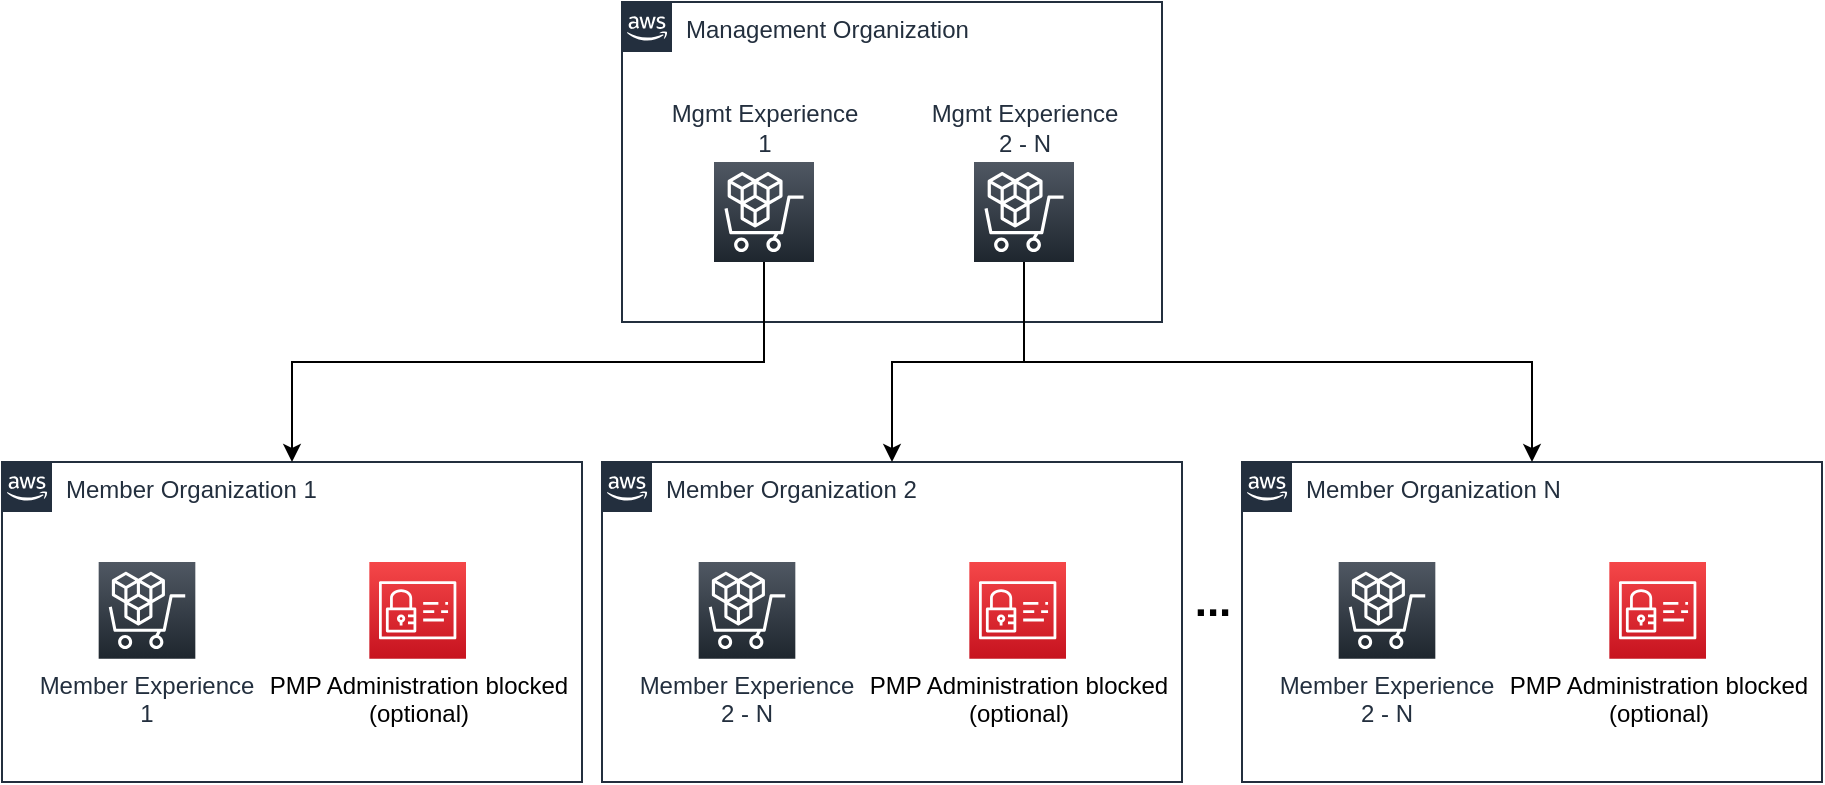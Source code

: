 <mxfile version="12.4.8" type="device"><diagram id="PRNArb7vXkjO8QzhsVBS" name="Page-1"><mxGraphModel dx="1722" dy="846" grid="1" gridSize="10" guides="1" tooltips="1" connect="1" arrows="1" fold="1" page="1" pageScale="1" pageWidth="1169" pageHeight="827" background="none" math="0" shadow="0"><root><mxCell id="0"/><mxCell id="1" parent="0"/><mxCell id="VTlYIeMnMra8rWV89wXe-1" value="" style="group" vertex="1" connectable="0" parent="1"><mxGeometry x="440" y="60" width="600" height="390" as="geometry"/></mxCell><mxCell id="VTlYIeMnMra8rWV89wXe-2" value="Management Organization" style="points=[[0,0],[0.25,0],[0.5,0],[0.75,0],[1,0],[1,0.25],[1,0.5],[1,0.75],[1,1],[0.75,1],[0.5,1],[0.25,1],[0,1],[0,0.75],[0,0.5],[0,0.25]];outlineConnect=0;gradientColor=none;html=1;whiteSpace=wrap;fontSize=12;fontStyle=0;shape=mxgraph.aws4.group;grIcon=mxgraph.aws4.group_aws_cloud_alt;strokeColor=#232F3E;fillColor=none;verticalAlign=top;align=left;spacingLeft=30;fontColor=#232F3E;dashed=0;" vertex="1" parent="VTlYIeMnMra8rWV89wXe-1"><mxGeometry width="270" height="160" as="geometry"/></mxCell><mxCell id="VTlYIeMnMra8rWV89wXe-4" value="Mgmt Experience&lt;br&gt;1" style="gradientDirection=north;outlineConnect=0;fontColor=#232F3E;gradientColor=#505863;fillColor=#1E262E;strokeColor=#ffffff;dashed=0;verticalLabelPosition=top;verticalAlign=bottom;align=center;html=1;fontSize=12;fontStyle=0;aspect=fixed;shape=mxgraph.aws4.resourceIcon;resIcon=mxgraph.aws4.marketplace;labelPosition=center;" vertex="1" parent="VTlYIeMnMra8rWV89wXe-1"><mxGeometry x="46.0" y="80" width="50" height="50" as="geometry"/></mxCell><mxCell id="VTlYIeMnMra8rWV89wXe-6" value="Mgmt Experience &lt;br&gt;2 - N" style="gradientDirection=north;outlineConnect=0;fontColor=#232F3E;gradientColor=#505863;fillColor=#1E262E;strokeColor=#ffffff;dashed=0;verticalLabelPosition=top;verticalAlign=bottom;align=center;html=1;fontSize=12;fontStyle=0;aspect=fixed;shape=mxgraph.aws4.resourceIcon;resIcon=mxgraph.aws4.marketplace;labelPosition=center;" vertex="1" parent="VTlYIeMnMra8rWV89wXe-1"><mxGeometry x="176" y="80" width="50" height="50" as="geometry"/></mxCell><mxCell id="VTlYIeMnMra8rWV89wXe-22" value="" style="group" vertex="1" connectable="0" parent="VTlYIeMnMra8rWV89wXe-1"><mxGeometry x="310" y="230" width="290" height="160" as="geometry"/></mxCell><mxCell id="VTlYIeMnMra8rWV89wXe-23" value="" style="group" vertex="1" connectable="0" parent="VTlYIeMnMra8rWV89wXe-22"><mxGeometry width="290" height="160" as="geometry"/></mxCell><mxCell id="VTlYIeMnMra8rWV89wXe-24" value="Member Organization N" style="points=[[0,0],[0.25,0],[0.5,0],[0.75,0],[1,0],[1,0.25],[1,0.5],[1,0.75],[1,1],[0.75,1],[0.5,1],[0.25,1],[0,1],[0,0.75],[0,0.5],[0,0.25]];outlineConnect=0;gradientColor=none;html=1;whiteSpace=wrap;fontSize=12;fontStyle=0;shape=mxgraph.aws4.group;grIcon=mxgraph.aws4.group_aws_cloud_alt;strokeColor=#232F3E;fillColor=none;verticalAlign=top;align=left;spacingLeft=30;fontColor=#232F3E;dashed=0;" vertex="1" parent="VTlYIeMnMra8rWV89wXe-23"><mxGeometry width="290" height="160" as="geometry"/></mxCell><mxCell id="VTlYIeMnMra8rWV89wXe-25" value="PMP Administration blocked&lt;br&gt;(optional)" style="outlineConnect=0;fontColor=#000000;gradientColor=#F54749;gradientDirection=north;fillColor=#C7131F;strokeColor=#ffffff;dashed=0;verticalLabelPosition=bottom;verticalAlign=top;align=center;html=1;fontSize=12;fontStyle=0;aspect=fixed;shape=mxgraph.aws4.resourceIcon;resIcon=mxgraph.aws4.identity_and_access_management;" vertex="1" parent="VTlYIeMnMra8rWV89wXe-23"><mxGeometry x="183.667" y="50" width="48.333" height="48.333" as="geometry"/></mxCell><mxCell id="VTlYIeMnMra8rWV89wXe-26" value="Member Experience&lt;br&gt;2 - N" style="gradientDirection=north;outlineConnect=0;fontColor=#232F3E;gradientColor=#505863;fillColor=#1E262E;strokeColor=#ffffff;dashed=0;verticalLabelPosition=bottom;verticalAlign=top;align=center;html=1;fontSize=12;fontStyle=0;aspect=fixed;shape=mxgraph.aws4.resourceIcon;resIcon=mxgraph.aws4.marketplace;labelPosition=center;" vertex="1" parent="VTlYIeMnMra8rWV89wXe-23"><mxGeometry x="48.333" y="50" width="48.333" height="48.333" as="geometry"/></mxCell><mxCell id="VTlYIeMnMra8rWV89wXe-30" style="edgeStyle=orthogonalEdgeStyle;rounded=0;orthogonalLoop=1;jettySize=auto;html=1;entryX=0.5;entryY=0;entryDx=0;entryDy=0;fontSize=22;" edge="1" parent="VTlYIeMnMra8rWV89wXe-1" source="VTlYIeMnMra8rWV89wXe-6" target="VTlYIeMnMra8rWV89wXe-24"><mxGeometry relative="1" as="geometry"><Array as="points"><mxPoint x="201" y="180"/><mxPoint x="455" y="180"/></Array></mxGeometry></mxCell><mxCell id="VTlYIeMnMra8rWV89wXe-16" value="" style="group" vertex="1" connectable="0" parent="1"><mxGeometry x="130" y="290" width="290" height="160" as="geometry"/></mxCell><mxCell id="VTlYIeMnMra8rWV89wXe-14" value="" style="group" vertex="1" connectable="0" parent="VTlYIeMnMra8rWV89wXe-16"><mxGeometry width="290" height="160" as="geometry"/></mxCell><mxCell id="VTlYIeMnMra8rWV89wXe-9" value="Member Organization 1" style="points=[[0,0],[0.25,0],[0.5,0],[0.75,0],[1,0],[1,0.25],[1,0.5],[1,0.75],[1,1],[0.75,1],[0.5,1],[0.25,1],[0,1],[0,0.75],[0,0.5],[0,0.25]];outlineConnect=0;gradientColor=none;html=1;whiteSpace=wrap;fontSize=12;fontStyle=0;shape=mxgraph.aws4.group;grIcon=mxgraph.aws4.group_aws_cloud_alt;strokeColor=#232F3E;fillColor=none;verticalAlign=top;align=left;spacingLeft=30;fontColor=#232F3E;dashed=0;" vertex="1" parent="VTlYIeMnMra8rWV89wXe-14"><mxGeometry width="290" height="160" as="geometry"/></mxCell><mxCell id="VTlYIeMnMra8rWV89wXe-7" value="PMP Administration blocked&lt;br&gt;(optional)" style="outlineConnect=0;fontColor=#000000;gradientColor=#F54749;gradientDirection=north;fillColor=#C7131F;strokeColor=#ffffff;dashed=0;verticalLabelPosition=bottom;verticalAlign=top;align=center;html=1;fontSize=12;fontStyle=0;aspect=fixed;shape=mxgraph.aws4.resourceIcon;resIcon=mxgraph.aws4.identity_and_access_management;" vertex="1" parent="VTlYIeMnMra8rWV89wXe-14"><mxGeometry x="183.667" y="50" width="48.333" height="48.333" as="geometry"/></mxCell><mxCell id="VTlYIeMnMra8rWV89wXe-11" value="Member Experience&lt;br&gt;1" style="gradientDirection=north;outlineConnect=0;fontColor=#232F3E;gradientColor=#505863;fillColor=#1E262E;strokeColor=#ffffff;dashed=0;verticalLabelPosition=bottom;verticalAlign=top;align=center;html=1;fontSize=12;fontStyle=0;aspect=fixed;shape=mxgraph.aws4.resourceIcon;resIcon=mxgraph.aws4.marketplace;labelPosition=center;" vertex="1" parent="VTlYIeMnMra8rWV89wXe-14"><mxGeometry x="48.333" y="50" width="48.333" height="48.333" as="geometry"/></mxCell><mxCell id="VTlYIeMnMra8rWV89wXe-17" value="" style="group" vertex="1" connectable="0" parent="1"><mxGeometry x="430" y="290" width="290" height="160" as="geometry"/></mxCell><mxCell id="VTlYIeMnMra8rWV89wXe-18" value="" style="group" vertex="1" connectable="0" parent="VTlYIeMnMra8rWV89wXe-17"><mxGeometry width="290" height="160" as="geometry"/></mxCell><mxCell id="VTlYIeMnMra8rWV89wXe-19" value="Member Organization 2" style="points=[[0,0],[0.25,0],[0.5,0],[0.75,0],[1,0],[1,0.25],[1,0.5],[1,0.75],[1,1],[0.75,1],[0.5,1],[0.25,1],[0,1],[0,0.75],[0,0.5],[0,0.25]];outlineConnect=0;gradientColor=none;html=1;whiteSpace=wrap;fontSize=12;fontStyle=0;shape=mxgraph.aws4.group;grIcon=mxgraph.aws4.group_aws_cloud_alt;strokeColor=#232F3E;fillColor=none;verticalAlign=top;align=left;spacingLeft=30;fontColor=#232F3E;dashed=0;" vertex="1" parent="VTlYIeMnMra8rWV89wXe-18"><mxGeometry width="290" height="160" as="geometry"/></mxCell><mxCell id="VTlYIeMnMra8rWV89wXe-20" value="PMP Administration blocked&lt;br&gt;(optional)" style="outlineConnect=0;fontColor=#000000;gradientColor=#F54749;gradientDirection=north;fillColor=#C7131F;strokeColor=#ffffff;dashed=0;verticalLabelPosition=bottom;verticalAlign=top;align=center;html=1;fontSize=12;fontStyle=0;aspect=fixed;shape=mxgraph.aws4.resourceIcon;resIcon=mxgraph.aws4.identity_and_access_management;" vertex="1" parent="VTlYIeMnMra8rWV89wXe-18"><mxGeometry x="183.667" y="50" width="48.333" height="48.333" as="geometry"/></mxCell><mxCell id="VTlYIeMnMra8rWV89wXe-21" value="Member Experience&lt;br&gt;2 - N" style="gradientDirection=north;outlineConnect=0;fontColor=#232F3E;gradientColor=#505863;fillColor=#1E262E;strokeColor=#ffffff;dashed=0;verticalLabelPosition=bottom;verticalAlign=top;align=center;html=1;fontSize=12;fontStyle=0;aspect=fixed;shape=mxgraph.aws4.resourceIcon;resIcon=mxgraph.aws4.marketplace;labelPosition=center;" vertex="1" parent="VTlYIeMnMra8rWV89wXe-18"><mxGeometry x="48.333" y="50" width="48.333" height="48.333" as="geometry"/></mxCell><mxCell id="VTlYIeMnMra8rWV89wXe-27" value="..." style="text;html=1;align=center;verticalAlign=middle;resizable=0;points=[];autosize=1;fontStyle=1;fontSize=22;" vertex="1" parent="1"><mxGeometry x="720" y="345" width="30" height="30" as="geometry"/></mxCell><mxCell id="VTlYIeMnMra8rWV89wXe-28" style="edgeStyle=orthogonalEdgeStyle;rounded=0;orthogonalLoop=1;jettySize=auto;html=1;fontSize=22;" edge="1" parent="1" source="VTlYIeMnMra8rWV89wXe-4" target="VTlYIeMnMra8rWV89wXe-9"><mxGeometry relative="1" as="geometry"><Array as="points"><mxPoint x="511" y="240"/><mxPoint x="275" y="240"/></Array></mxGeometry></mxCell><mxCell id="VTlYIeMnMra8rWV89wXe-29" style="edgeStyle=orthogonalEdgeStyle;rounded=0;orthogonalLoop=1;jettySize=auto;html=1;fontSize=22;" edge="1" parent="1" source="VTlYIeMnMra8rWV89wXe-6" target="VTlYIeMnMra8rWV89wXe-19"><mxGeometry relative="1" as="geometry"/></mxCell></root></mxGraphModel></diagram></mxfile>